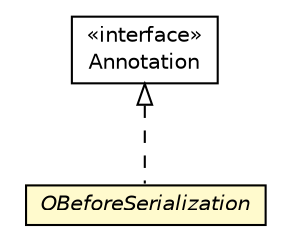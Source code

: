 #!/usr/local/bin/dot
#
# Class diagram 
# Generated by UMLGraph version R5_6-24-gf6e263 (http://www.umlgraph.org/)
#

digraph G {
	edge [fontname="Helvetica",fontsize=10,labelfontname="Helvetica",labelfontsize=10];
	node [fontname="Helvetica",fontsize=10,shape=plaintext];
	nodesep=0.25;
	ranksep=0.5;
	// com.orientechnologies.orient.core.annotation.OBeforeSerialization
	c725978 [label=<<table title="com.orientechnologies.orient.core.annotation.OBeforeSerialization" border="0" cellborder="1" cellspacing="0" cellpadding="2" port="p" bgcolor="lemonChiffon" href="./OBeforeSerialization.html">
		<tr><td><table border="0" cellspacing="0" cellpadding="1">
<tr><td align="center" balign="center"><font face="Helvetica-Oblique"> OBeforeSerialization </font></td></tr>
		</table></td></tr>
		</table>>, URL="./OBeforeSerialization.html", fontname="Helvetica", fontcolor="black", fontsize=10.0];
	//com.orientechnologies.orient.core.annotation.OBeforeSerialization implements java.lang.annotation.Annotation
	c727580:p -> c725978:p [dir=back,arrowtail=empty,style=dashed];
	// java.lang.annotation.Annotation
	c727580 [label=<<table title="java.lang.annotation.Annotation" border="0" cellborder="1" cellspacing="0" cellpadding="2" port="p" href="http://java.sun.com/j2se/1.4.2/docs/api/java/lang/annotation/Annotation.html">
		<tr><td><table border="0" cellspacing="0" cellpadding="1">
<tr><td align="center" balign="center"> &#171;interface&#187; </td></tr>
<tr><td align="center" balign="center"> Annotation </td></tr>
		</table></td></tr>
		</table>>, URL="http://java.sun.com/j2se/1.4.2/docs/api/java/lang/annotation/Annotation.html", fontname="Helvetica", fontcolor="black", fontsize=10.0];
}

